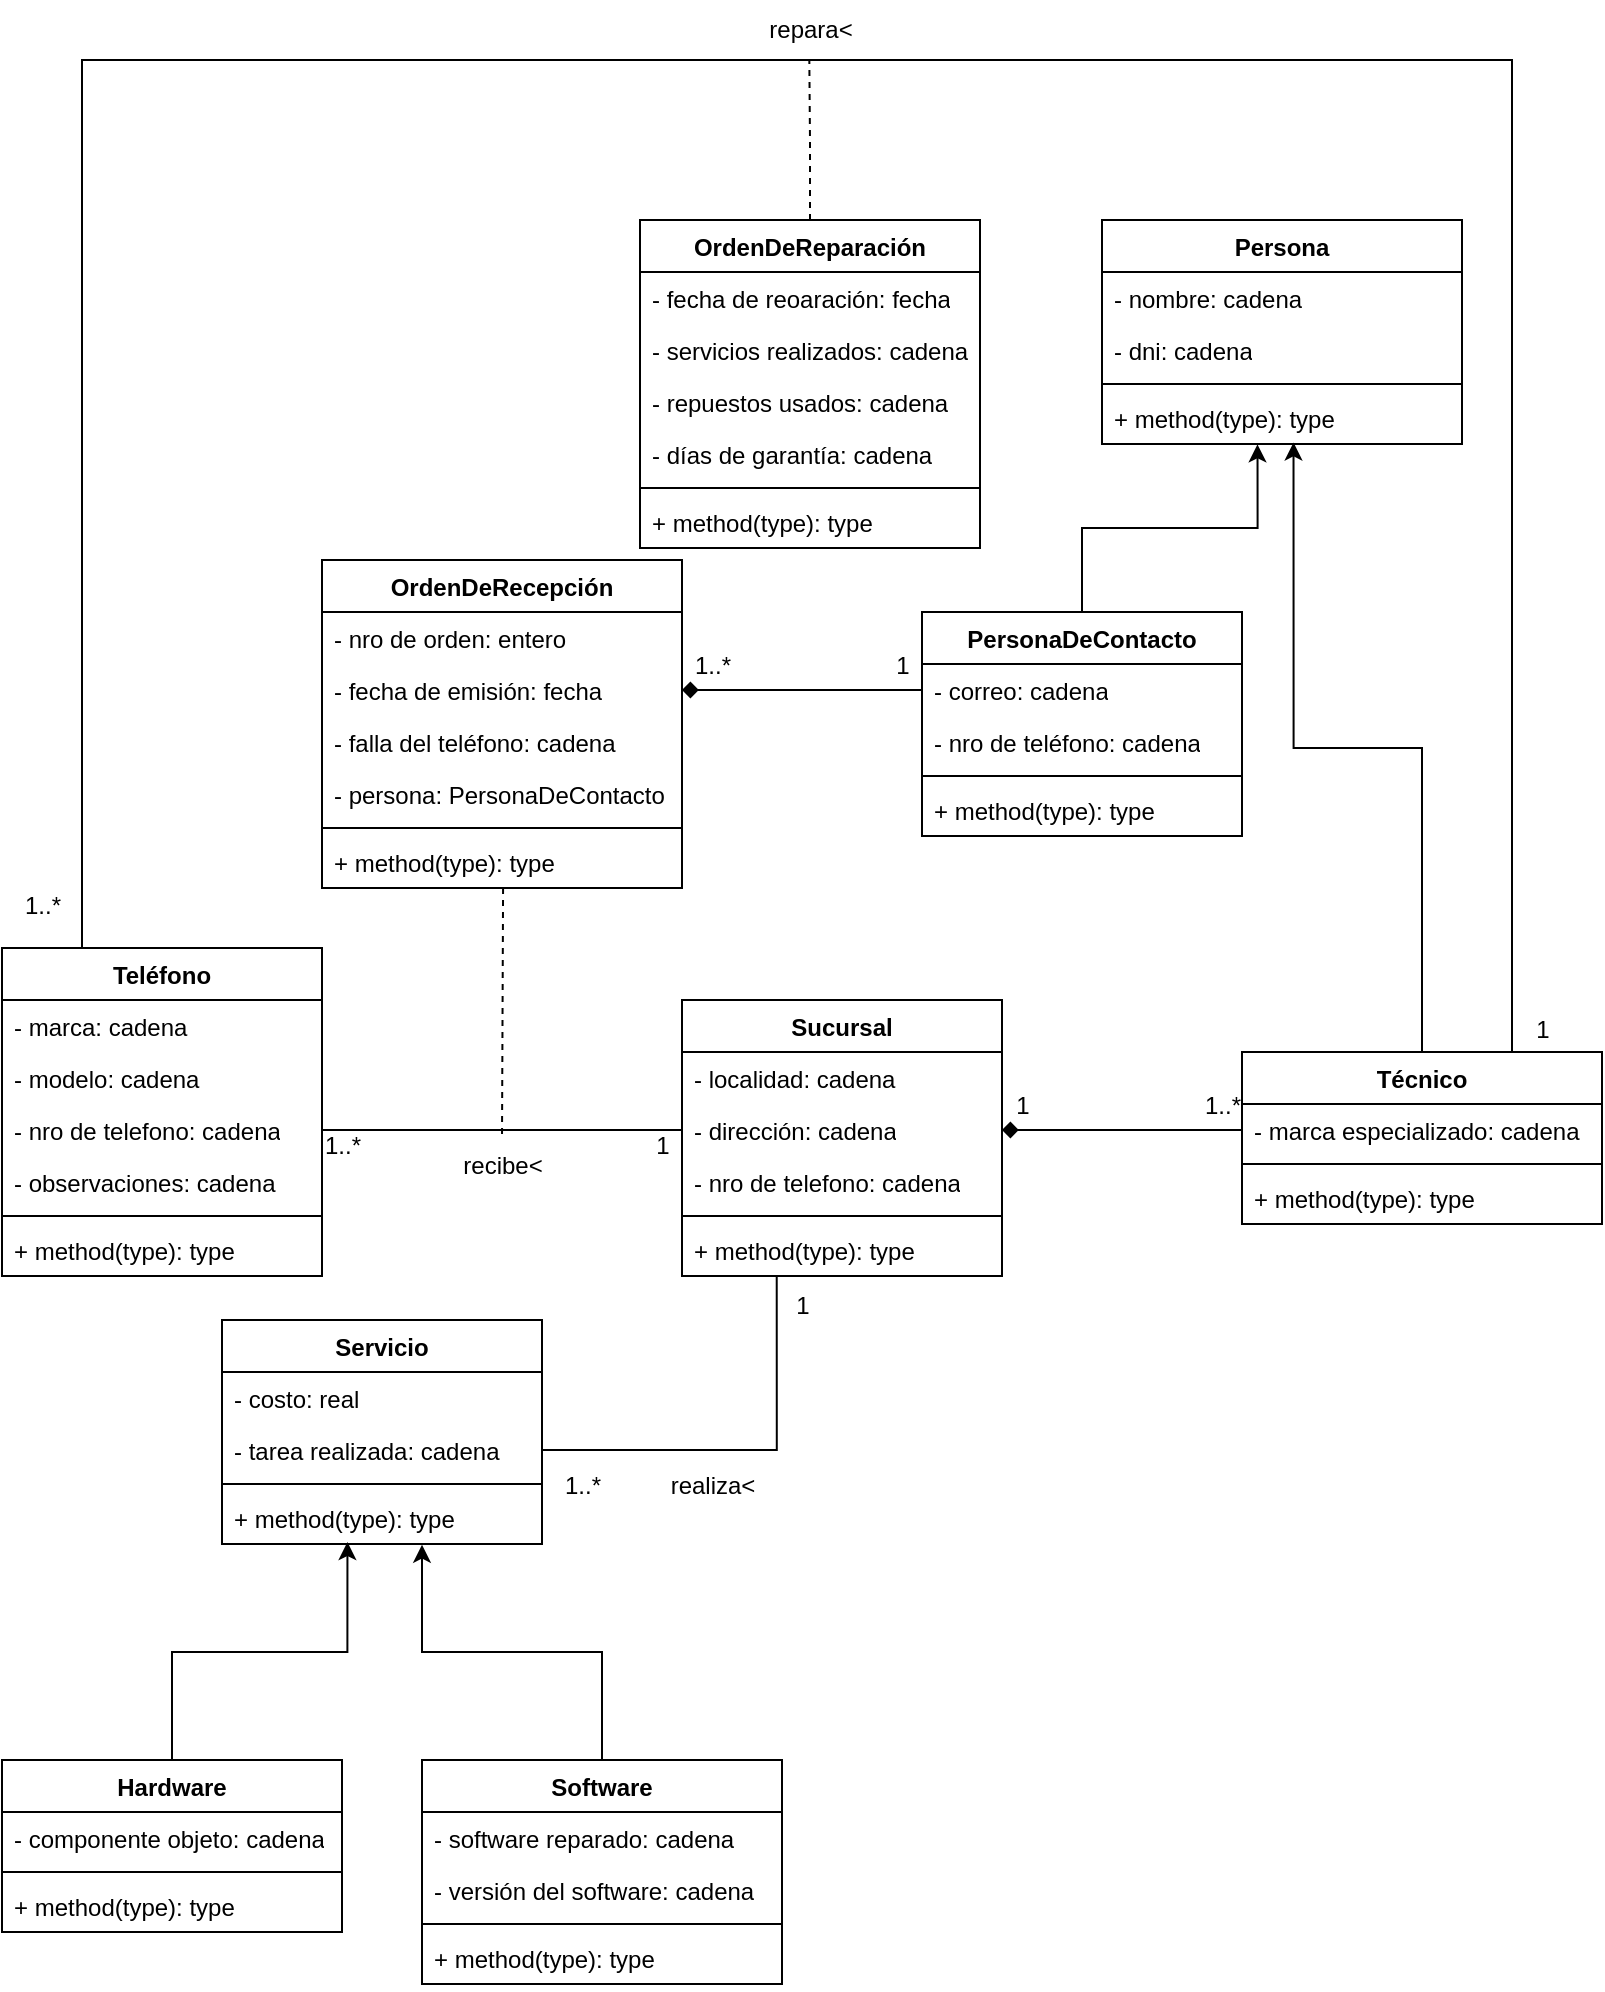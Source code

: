 <mxfile version="24.1.0" type="device">
  <diagram name="Página-1" id="Y5smpSfOdVS8PyNAfbOo">
    <mxGraphModel dx="744" dy="924" grid="1" gridSize="10" guides="1" tooltips="1" connect="1" arrows="1" fold="1" page="1" pageScale="1" pageWidth="827" pageHeight="1169" math="0" shadow="0">
      <root>
        <mxCell id="0" />
        <mxCell id="1" parent="0" />
        <mxCell id="sjEVQJ2WywcI8bAULv4l-1" value="Sucursal" style="swimlane;fontStyle=1;align=center;verticalAlign=top;childLayout=stackLayout;horizontal=1;startSize=26;horizontalStack=0;resizeParent=1;resizeParentMax=0;resizeLast=0;collapsible=1;marginBottom=0;whiteSpace=wrap;html=1;" vertex="1" parent="1">
          <mxGeometry x="350" y="550" width="160" height="138" as="geometry" />
        </mxCell>
        <mxCell id="sjEVQJ2WywcI8bAULv4l-6" value="- localidad: cadena" style="text;strokeColor=none;fillColor=none;align=left;verticalAlign=top;spacingLeft=4;spacingRight=4;overflow=hidden;rotatable=0;points=[[0,0.5],[1,0.5]];portConstraint=eastwest;whiteSpace=wrap;html=1;" vertex="1" parent="sjEVQJ2WywcI8bAULv4l-1">
          <mxGeometry y="26" width="160" height="26" as="geometry" />
        </mxCell>
        <mxCell id="sjEVQJ2WywcI8bAULv4l-5" value="- dirección: cadena" style="text;strokeColor=none;fillColor=none;align=left;verticalAlign=top;spacingLeft=4;spacingRight=4;overflow=hidden;rotatable=0;points=[[0,0.5],[1,0.5]];portConstraint=eastwest;whiteSpace=wrap;html=1;" vertex="1" parent="sjEVQJ2WywcI8bAULv4l-1">
          <mxGeometry y="52" width="160" height="26" as="geometry" />
        </mxCell>
        <mxCell id="sjEVQJ2WywcI8bAULv4l-2" value="- nro de telefono: cadena" style="text;strokeColor=none;fillColor=none;align=left;verticalAlign=top;spacingLeft=4;spacingRight=4;overflow=hidden;rotatable=0;points=[[0,0.5],[1,0.5]];portConstraint=eastwest;whiteSpace=wrap;html=1;" vertex="1" parent="sjEVQJ2WywcI8bAULv4l-1">
          <mxGeometry y="78" width="160" height="26" as="geometry" />
        </mxCell>
        <mxCell id="sjEVQJ2WywcI8bAULv4l-3" value="" style="line;strokeWidth=1;fillColor=none;align=left;verticalAlign=middle;spacingTop=-1;spacingLeft=3;spacingRight=3;rotatable=0;labelPosition=right;points=[];portConstraint=eastwest;strokeColor=inherit;" vertex="1" parent="sjEVQJ2WywcI8bAULv4l-1">
          <mxGeometry y="104" width="160" height="8" as="geometry" />
        </mxCell>
        <mxCell id="sjEVQJ2WywcI8bAULv4l-4" value="+ method(type): type" style="text;strokeColor=none;fillColor=none;align=left;verticalAlign=top;spacingLeft=4;spacingRight=4;overflow=hidden;rotatable=0;points=[[0,0.5],[1,0.5]];portConstraint=eastwest;whiteSpace=wrap;html=1;" vertex="1" parent="sjEVQJ2WywcI8bAULv4l-1">
          <mxGeometry y="112" width="160" height="26" as="geometry" />
        </mxCell>
        <mxCell id="sjEVQJ2WywcI8bAULv4l-7" value="Teléfono" style="swimlane;fontStyle=1;align=center;verticalAlign=top;childLayout=stackLayout;horizontal=1;startSize=26;horizontalStack=0;resizeParent=1;resizeParentMax=0;resizeLast=0;collapsible=1;marginBottom=0;whiteSpace=wrap;html=1;" vertex="1" parent="1">
          <mxGeometry x="10" y="524" width="160" height="164" as="geometry" />
        </mxCell>
        <mxCell id="sjEVQJ2WywcI8bAULv4l-8" value="- marca: cadena" style="text;strokeColor=none;fillColor=none;align=left;verticalAlign=top;spacingLeft=4;spacingRight=4;overflow=hidden;rotatable=0;points=[[0,0.5],[1,0.5]];portConstraint=eastwest;whiteSpace=wrap;html=1;" vertex="1" parent="sjEVQJ2WywcI8bAULv4l-7">
          <mxGeometry y="26" width="160" height="26" as="geometry" />
        </mxCell>
        <mxCell id="sjEVQJ2WywcI8bAULv4l-9" value="- modelo: cadena" style="text;strokeColor=none;fillColor=none;align=left;verticalAlign=top;spacingLeft=4;spacingRight=4;overflow=hidden;rotatable=0;points=[[0,0.5],[1,0.5]];portConstraint=eastwest;whiteSpace=wrap;html=1;" vertex="1" parent="sjEVQJ2WywcI8bAULv4l-7">
          <mxGeometry y="52" width="160" height="26" as="geometry" />
        </mxCell>
        <mxCell id="sjEVQJ2WywcI8bAULv4l-10" value="- nro de telefono: cadena" style="text;strokeColor=none;fillColor=none;align=left;verticalAlign=top;spacingLeft=4;spacingRight=4;overflow=hidden;rotatable=0;points=[[0,0.5],[1,0.5]];portConstraint=eastwest;whiteSpace=wrap;html=1;" vertex="1" parent="sjEVQJ2WywcI8bAULv4l-7">
          <mxGeometry y="78" width="160" height="26" as="geometry" />
        </mxCell>
        <mxCell id="sjEVQJ2WywcI8bAULv4l-13" value="- observaciones: cadena" style="text;strokeColor=none;fillColor=none;align=left;verticalAlign=top;spacingLeft=4;spacingRight=4;overflow=hidden;rotatable=0;points=[[0,0.5],[1,0.5]];portConstraint=eastwest;whiteSpace=wrap;html=1;" vertex="1" parent="sjEVQJ2WywcI8bAULv4l-7">
          <mxGeometry y="104" width="160" height="26" as="geometry" />
        </mxCell>
        <mxCell id="sjEVQJ2WywcI8bAULv4l-11" value="" style="line;strokeWidth=1;fillColor=none;align=left;verticalAlign=middle;spacingTop=-1;spacingLeft=3;spacingRight=3;rotatable=0;labelPosition=right;points=[];portConstraint=eastwest;strokeColor=inherit;" vertex="1" parent="sjEVQJ2WywcI8bAULv4l-7">
          <mxGeometry y="130" width="160" height="8" as="geometry" />
        </mxCell>
        <mxCell id="sjEVQJ2WywcI8bAULv4l-12" value="+ method(type): type" style="text;strokeColor=none;fillColor=none;align=left;verticalAlign=top;spacingLeft=4;spacingRight=4;overflow=hidden;rotatable=0;points=[[0,0.5],[1,0.5]];portConstraint=eastwest;whiteSpace=wrap;html=1;" vertex="1" parent="sjEVQJ2WywcI8bAULv4l-7">
          <mxGeometry y="138" width="160" height="26" as="geometry" />
        </mxCell>
        <mxCell id="sjEVQJ2WywcI8bAULv4l-14" value="OrdenDeRecepción" style="swimlane;fontStyle=1;align=center;verticalAlign=top;childLayout=stackLayout;horizontal=1;startSize=26;horizontalStack=0;resizeParent=1;resizeParentMax=0;resizeLast=0;collapsible=1;marginBottom=0;whiteSpace=wrap;html=1;" vertex="1" parent="1">
          <mxGeometry x="170" y="330" width="180" height="164" as="geometry" />
        </mxCell>
        <mxCell id="sjEVQJ2WywcI8bAULv4l-15" value="- nro de orden: entero" style="text;strokeColor=none;fillColor=none;align=left;verticalAlign=top;spacingLeft=4;spacingRight=4;overflow=hidden;rotatable=0;points=[[0,0.5],[1,0.5]];portConstraint=eastwest;whiteSpace=wrap;html=1;" vertex="1" parent="sjEVQJ2WywcI8bAULv4l-14">
          <mxGeometry y="26" width="180" height="26" as="geometry" />
        </mxCell>
        <mxCell id="sjEVQJ2WywcI8bAULv4l-16" value="- fecha de emisión: fecha" style="text;strokeColor=none;fillColor=none;align=left;verticalAlign=top;spacingLeft=4;spacingRight=4;overflow=hidden;rotatable=0;points=[[0,0.5],[1,0.5]];portConstraint=eastwest;whiteSpace=wrap;html=1;" vertex="1" parent="sjEVQJ2WywcI8bAULv4l-14">
          <mxGeometry y="52" width="180" height="26" as="geometry" />
        </mxCell>
        <mxCell id="sjEVQJ2WywcI8bAULv4l-17" value="- falla del teléfono: cadena" style="text;strokeColor=none;fillColor=none;align=left;verticalAlign=top;spacingLeft=4;spacingRight=4;overflow=hidden;rotatable=0;points=[[0,0.5],[1,0.5]];portConstraint=eastwest;whiteSpace=wrap;html=1;" vertex="1" parent="sjEVQJ2WywcI8bAULv4l-14">
          <mxGeometry y="78" width="180" height="26" as="geometry" />
        </mxCell>
        <mxCell id="sjEVQJ2WywcI8bAULv4l-18" value="- persona: PersonaDeContacto" style="text;strokeColor=none;fillColor=none;align=left;verticalAlign=top;spacingLeft=4;spacingRight=4;overflow=hidden;rotatable=0;points=[[0,0.5],[1,0.5]];portConstraint=eastwest;whiteSpace=wrap;html=1;" vertex="1" parent="sjEVQJ2WywcI8bAULv4l-14">
          <mxGeometry y="104" width="180" height="26" as="geometry" />
        </mxCell>
        <mxCell id="sjEVQJ2WywcI8bAULv4l-19" value="" style="line;strokeWidth=1;fillColor=none;align=left;verticalAlign=middle;spacingTop=-1;spacingLeft=3;spacingRight=3;rotatable=0;labelPosition=right;points=[];portConstraint=eastwest;strokeColor=inherit;" vertex="1" parent="sjEVQJ2WywcI8bAULv4l-14">
          <mxGeometry y="130" width="180" height="8" as="geometry" />
        </mxCell>
        <mxCell id="sjEVQJ2WywcI8bAULv4l-83" style="edgeStyle=orthogonalEdgeStyle;rounded=0;orthogonalLoop=1;jettySize=auto;html=1;exitX=0.503;exitY=1;exitDx=0;exitDy=0;exitPerimeter=0;endArrow=none;endFill=0;dashed=1;" edge="1" parent="sjEVQJ2WywcI8bAULv4l-14" source="sjEVQJ2WywcI8bAULv4l-20">
          <mxGeometry relative="1" as="geometry">
            <mxPoint x="90" y="290" as="targetPoint" />
          </mxGeometry>
        </mxCell>
        <mxCell id="sjEVQJ2WywcI8bAULv4l-20" value="+ method(type): type" style="text;strokeColor=none;fillColor=none;align=left;verticalAlign=top;spacingLeft=4;spacingRight=4;overflow=hidden;rotatable=0;points=[[0,0.5],[1,0.5]];portConstraint=eastwest;whiteSpace=wrap;html=1;" vertex="1" parent="sjEVQJ2WywcI8bAULv4l-14">
          <mxGeometry y="138" width="180" height="26" as="geometry" />
        </mxCell>
        <mxCell id="sjEVQJ2WywcI8bAULv4l-21" value="PersonaDeContacto" style="swimlane;fontStyle=1;align=center;verticalAlign=top;childLayout=stackLayout;horizontal=1;startSize=26;horizontalStack=0;resizeParent=1;resizeParentMax=0;resizeLast=0;collapsible=1;marginBottom=0;whiteSpace=wrap;html=1;" vertex="1" parent="1">
          <mxGeometry x="470" y="356" width="160" height="112" as="geometry" />
        </mxCell>
        <mxCell id="sjEVQJ2WywcI8bAULv4l-24" value="- correo: cadena" style="text;strokeColor=none;fillColor=none;align=left;verticalAlign=top;spacingLeft=4;spacingRight=4;overflow=hidden;rotatable=0;points=[[0,0.5],[1,0.5]];portConstraint=eastwest;whiteSpace=wrap;html=1;" vertex="1" parent="sjEVQJ2WywcI8bAULv4l-21">
          <mxGeometry y="26" width="160" height="26" as="geometry" />
        </mxCell>
        <mxCell id="sjEVQJ2WywcI8bAULv4l-25" value="- nro de teléfono: cadena" style="text;strokeColor=none;fillColor=none;align=left;verticalAlign=top;spacingLeft=4;spacingRight=4;overflow=hidden;rotatable=0;points=[[0,0.5],[1,0.5]];portConstraint=eastwest;whiteSpace=wrap;html=1;" vertex="1" parent="sjEVQJ2WywcI8bAULv4l-21">
          <mxGeometry y="52" width="160" height="26" as="geometry" />
        </mxCell>
        <mxCell id="sjEVQJ2WywcI8bAULv4l-26" value="" style="line;strokeWidth=1;fillColor=none;align=left;verticalAlign=middle;spacingTop=-1;spacingLeft=3;spacingRight=3;rotatable=0;labelPosition=right;points=[];portConstraint=eastwest;strokeColor=inherit;" vertex="1" parent="sjEVQJ2WywcI8bAULv4l-21">
          <mxGeometry y="78" width="160" height="8" as="geometry" />
        </mxCell>
        <mxCell id="sjEVQJ2WywcI8bAULv4l-27" value="+ method(type): type" style="text;strokeColor=none;fillColor=none;align=left;verticalAlign=top;spacingLeft=4;spacingRight=4;overflow=hidden;rotatable=0;points=[[0,0.5],[1,0.5]];portConstraint=eastwest;whiteSpace=wrap;html=1;" vertex="1" parent="sjEVQJ2WywcI8bAULv4l-21">
          <mxGeometry y="86" width="160" height="26" as="geometry" />
        </mxCell>
        <mxCell id="sjEVQJ2WywcI8bAULv4l-28" value="Servicio" style="swimlane;fontStyle=1;align=center;verticalAlign=top;childLayout=stackLayout;horizontal=1;startSize=26;horizontalStack=0;resizeParent=1;resizeParentMax=0;resizeLast=0;collapsible=1;marginBottom=0;whiteSpace=wrap;html=1;" vertex="1" parent="1">
          <mxGeometry x="120" y="710" width="160" height="112" as="geometry" />
        </mxCell>
        <mxCell id="sjEVQJ2WywcI8bAULv4l-29" value="- costo: real" style="text;strokeColor=none;fillColor=none;align=left;verticalAlign=top;spacingLeft=4;spacingRight=4;overflow=hidden;rotatable=0;points=[[0,0.5],[1,0.5]];portConstraint=eastwest;whiteSpace=wrap;html=1;" vertex="1" parent="sjEVQJ2WywcI8bAULv4l-28">
          <mxGeometry y="26" width="160" height="26" as="geometry" />
        </mxCell>
        <mxCell id="sjEVQJ2WywcI8bAULv4l-30" value="- tarea realizada: cadena" style="text;strokeColor=none;fillColor=none;align=left;verticalAlign=top;spacingLeft=4;spacingRight=4;overflow=hidden;rotatable=0;points=[[0,0.5],[1,0.5]];portConstraint=eastwest;whiteSpace=wrap;html=1;" vertex="1" parent="sjEVQJ2WywcI8bAULv4l-28">
          <mxGeometry y="52" width="160" height="26" as="geometry" />
        </mxCell>
        <mxCell id="sjEVQJ2WywcI8bAULv4l-33" value="" style="line;strokeWidth=1;fillColor=none;align=left;verticalAlign=middle;spacingTop=-1;spacingLeft=3;spacingRight=3;rotatable=0;labelPosition=right;points=[];portConstraint=eastwest;strokeColor=inherit;" vertex="1" parent="sjEVQJ2WywcI8bAULv4l-28">
          <mxGeometry y="78" width="160" height="8" as="geometry" />
        </mxCell>
        <mxCell id="sjEVQJ2WywcI8bAULv4l-34" value="+ method(type): type" style="text;strokeColor=none;fillColor=none;align=left;verticalAlign=top;spacingLeft=4;spacingRight=4;overflow=hidden;rotatable=0;points=[[0,0.5],[1,0.5]];portConstraint=eastwest;whiteSpace=wrap;html=1;" vertex="1" parent="sjEVQJ2WywcI8bAULv4l-28">
          <mxGeometry y="86" width="160" height="26" as="geometry" />
        </mxCell>
        <mxCell id="sjEVQJ2WywcI8bAULv4l-36" value="Hardware" style="swimlane;fontStyle=1;align=center;verticalAlign=top;childLayout=stackLayout;horizontal=1;startSize=26;horizontalStack=0;resizeParent=1;resizeParentMax=0;resizeLast=0;collapsible=1;marginBottom=0;whiteSpace=wrap;html=1;" vertex="1" parent="1">
          <mxGeometry x="10" y="930" width="170" height="86" as="geometry" />
        </mxCell>
        <mxCell id="sjEVQJ2WywcI8bAULv4l-35" value="- componente objeto: cadena" style="text;strokeColor=none;fillColor=none;align=left;verticalAlign=top;spacingLeft=4;spacingRight=4;overflow=hidden;rotatable=0;points=[[0,0.5],[1,0.5]];portConstraint=eastwest;whiteSpace=wrap;html=1;" vertex="1" parent="sjEVQJ2WywcI8bAULv4l-36">
          <mxGeometry y="26" width="170" height="26" as="geometry" />
        </mxCell>
        <mxCell id="sjEVQJ2WywcI8bAULv4l-39" value="" style="line;strokeWidth=1;fillColor=none;align=left;verticalAlign=middle;spacingTop=-1;spacingLeft=3;spacingRight=3;rotatable=0;labelPosition=right;points=[];portConstraint=eastwest;strokeColor=inherit;" vertex="1" parent="sjEVQJ2WywcI8bAULv4l-36">
          <mxGeometry y="52" width="170" height="8" as="geometry" />
        </mxCell>
        <mxCell id="sjEVQJ2WywcI8bAULv4l-40" value="+ method(type): type" style="text;strokeColor=none;fillColor=none;align=left;verticalAlign=top;spacingLeft=4;spacingRight=4;overflow=hidden;rotatable=0;points=[[0,0.5],[1,0.5]];portConstraint=eastwest;whiteSpace=wrap;html=1;" vertex="1" parent="sjEVQJ2WywcI8bAULv4l-36">
          <mxGeometry y="60" width="170" height="26" as="geometry" />
        </mxCell>
        <mxCell id="sjEVQJ2WywcI8bAULv4l-41" value="Software" style="swimlane;fontStyle=1;align=center;verticalAlign=top;childLayout=stackLayout;horizontal=1;startSize=26;horizontalStack=0;resizeParent=1;resizeParentMax=0;resizeLast=0;collapsible=1;marginBottom=0;whiteSpace=wrap;html=1;" vertex="1" parent="1">
          <mxGeometry x="220" y="930" width="180" height="112" as="geometry" />
        </mxCell>
        <mxCell id="sjEVQJ2WywcI8bAULv4l-42" value="- software reparado: cadena" style="text;strokeColor=none;fillColor=none;align=left;verticalAlign=top;spacingLeft=4;spacingRight=4;overflow=hidden;rotatable=0;points=[[0,0.5],[1,0.5]];portConstraint=eastwest;whiteSpace=wrap;html=1;" vertex="1" parent="sjEVQJ2WywcI8bAULv4l-41">
          <mxGeometry y="26" width="180" height="26" as="geometry" />
        </mxCell>
        <mxCell id="sjEVQJ2WywcI8bAULv4l-45" value="- versión del software: cadena" style="text;strokeColor=none;fillColor=none;align=left;verticalAlign=top;spacingLeft=4;spacingRight=4;overflow=hidden;rotatable=0;points=[[0,0.5],[1,0.5]];portConstraint=eastwest;whiteSpace=wrap;html=1;" vertex="1" parent="sjEVQJ2WywcI8bAULv4l-41">
          <mxGeometry y="52" width="180" height="26" as="geometry" />
        </mxCell>
        <mxCell id="sjEVQJ2WywcI8bAULv4l-43" value="" style="line;strokeWidth=1;fillColor=none;align=left;verticalAlign=middle;spacingTop=-1;spacingLeft=3;spacingRight=3;rotatable=0;labelPosition=right;points=[];portConstraint=eastwest;strokeColor=inherit;" vertex="1" parent="sjEVQJ2WywcI8bAULv4l-41">
          <mxGeometry y="78" width="180" height="8" as="geometry" />
        </mxCell>
        <mxCell id="sjEVQJ2WywcI8bAULv4l-44" value="+ method(type): type" style="text;strokeColor=none;fillColor=none;align=left;verticalAlign=top;spacingLeft=4;spacingRight=4;overflow=hidden;rotatable=0;points=[[0,0.5],[1,0.5]];portConstraint=eastwest;whiteSpace=wrap;html=1;" vertex="1" parent="sjEVQJ2WywcI8bAULv4l-41">
          <mxGeometry y="86" width="180" height="26" as="geometry" />
        </mxCell>
        <mxCell id="sjEVQJ2WywcI8bAULv4l-46" value="Técnico" style="swimlane;fontStyle=1;align=center;verticalAlign=top;childLayout=stackLayout;horizontal=1;startSize=26;horizontalStack=0;resizeParent=1;resizeParentMax=0;resizeLast=0;collapsible=1;marginBottom=0;whiteSpace=wrap;html=1;" vertex="1" parent="1">
          <mxGeometry x="630" y="576" width="180" height="86" as="geometry" />
        </mxCell>
        <mxCell id="sjEVQJ2WywcI8bAULv4l-49" value="- marca especializado: cadena" style="text;strokeColor=none;fillColor=none;align=left;verticalAlign=top;spacingLeft=4;spacingRight=4;overflow=hidden;rotatable=0;points=[[0,0.5],[1,0.5]];portConstraint=eastwest;whiteSpace=wrap;html=1;" vertex="1" parent="sjEVQJ2WywcI8bAULv4l-46">
          <mxGeometry y="26" width="180" height="26" as="geometry" />
        </mxCell>
        <mxCell id="sjEVQJ2WywcI8bAULv4l-51" value="" style="line;strokeWidth=1;fillColor=none;align=left;verticalAlign=middle;spacingTop=-1;spacingLeft=3;spacingRight=3;rotatable=0;labelPosition=right;points=[];portConstraint=eastwest;strokeColor=inherit;" vertex="1" parent="sjEVQJ2WywcI8bAULv4l-46">
          <mxGeometry y="52" width="180" height="8" as="geometry" />
        </mxCell>
        <mxCell id="sjEVQJ2WywcI8bAULv4l-52" value="+ method(type): type" style="text;strokeColor=none;fillColor=none;align=left;verticalAlign=top;spacingLeft=4;spacingRight=4;overflow=hidden;rotatable=0;points=[[0,0.5],[1,0.5]];portConstraint=eastwest;whiteSpace=wrap;html=1;" vertex="1" parent="sjEVQJ2WywcI8bAULv4l-46">
          <mxGeometry y="60" width="180" height="26" as="geometry" />
        </mxCell>
        <mxCell id="sjEVQJ2WywcI8bAULv4l-53" value="Persona" style="swimlane;fontStyle=1;align=center;verticalAlign=top;childLayout=stackLayout;horizontal=1;startSize=26;horizontalStack=0;resizeParent=1;resizeParentMax=0;resizeLast=0;collapsible=1;marginBottom=0;whiteSpace=wrap;html=1;" vertex="1" parent="1">
          <mxGeometry x="560" y="160" width="180" height="112" as="geometry" />
        </mxCell>
        <mxCell id="sjEVQJ2WywcI8bAULv4l-54" value="- nombre: cadena" style="text;strokeColor=none;fillColor=none;align=left;verticalAlign=top;spacingLeft=4;spacingRight=4;overflow=hidden;rotatable=0;points=[[0,0.5],[1,0.5]];portConstraint=eastwest;whiteSpace=wrap;html=1;" vertex="1" parent="sjEVQJ2WywcI8bAULv4l-53">
          <mxGeometry y="26" width="180" height="26" as="geometry" />
        </mxCell>
        <mxCell id="sjEVQJ2WywcI8bAULv4l-55" value="- dni: cadena" style="text;strokeColor=none;fillColor=none;align=left;verticalAlign=top;spacingLeft=4;spacingRight=4;overflow=hidden;rotatable=0;points=[[0,0.5],[1,0.5]];portConstraint=eastwest;whiteSpace=wrap;html=1;" vertex="1" parent="sjEVQJ2WywcI8bAULv4l-53">
          <mxGeometry y="52" width="180" height="26" as="geometry" />
        </mxCell>
        <mxCell id="sjEVQJ2WywcI8bAULv4l-57" value="" style="line;strokeWidth=1;fillColor=none;align=left;verticalAlign=middle;spacingTop=-1;spacingLeft=3;spacingRight=3;rotatable=0;labelPosition=right;points=[];portConstraint=eastwest;strokeColor=inherit;" vertex="1" parent="sjEVQJ2WywcI8bAULv4l-53">
          <mxGeometry y="78" width="180" height="8" as="geometry" />
        </mxCell>
        <mxCell id="sjEVQJ2WywcI8bAULv4l-58" value="+ method(type): type" style="text;strokeColor=none;fillColor=none;align=left;verticalAlign=top;spacingLeft=4;spacingRight=4;overflow=hidden;rotatable=0;points=[[0,0.5],[1,0.5]];portConstraint=eastwest;whiteSpace=wrap;html=1;" vertex="1" parent="sjEVQJ2WywcI8bAULv4l-53">
          <mxGeometry y="86" width="180" height="26" as="geometry" />
        </mxCell>
        <mxCell id="sjEVQJ2WywcI8bAULv4l-59" value="OrdenDeReparación" style="swimlane;fontStyle=1;align=center;verticalAlign=top;childLayout=stackLayout;horizontal=1;startSize=26;horizontalStack=0;resizeParent=1;resizeParentMax=0;resizeLast=0;collapsible=1;marginBottom=0;whiteSpace=wrap;html=1;" vertex="1" parent="1">
          <mxGeometry x="329" y="160" width="170" height="164" as="geometry" />
        </mxCell>
        <mxCell id="sjEVQJ2WywcI8bAULv4l-60" value="- fecha de reoaración: fecha" style="text;strokeColor=none;fillColor=none;align=left;verticalAlign=top;spacingLeft=4;spacingRight=4;overflow=hidden;rotatable=0;points=[[0,0.5],[1,0.5]];portConstraint=eastwest;whiteSpace=wrap;html=1;" vertex="1" parent="sjEVQJ2WywcI8bAULv4l-59">
          <mxGeometry y="26" width="170" height="26" as="geometry" />
        </mxCell>
        <mxCell id="sjEVQJ2WywcI8bAULv4l-61" value="- servicios realizados: cadena" style="text;strokeColor=none;fillColor=none;align=left;verticalAlign=top;spacingLeft=4;spacingRight=4;overflow=hidden;rotatable=0;points=[[0,0.5],[1,0.5]];portConstraint=eastwest;whiteSpace=wrap;html=1;" vertex="1" parent="sjEVQJ2WywcI8bAULv4l-59">
          <mxGeometry y="52" width="170" height="26" as="geometry" />
        </mxCell>
        <mxCell id="sjEVQJ2WywcI8bAULv4l-65" value="- repuestos usados: cadena" style="text;strokeColor=none;fillColor=none;align=left;verticalAlign=top;spacingLeft=4;spacingRight=4;overflow=hidden;rotatable=0;points=[[0,0.5],[1,0.5]];portConstraint=eastwest;whiteSpace=wrap;html=1;" vertex="1" parent="sjEVQJ2WywcI8bAULv4l-59">
          <mxGeometry y="78" width="170" height="26" as="geometry" />
        </mxCell>
        <mxCell id="sjEVQJ2WywcI8bAULv4l-62" value="- días de garantía: cadena" style="text;strokeColor=none;fillColor=none;align=left;verticalAlign=top;spacingLeft=4;spacingRight=4;overflow=hidden;rotatable=0;points=[[0,0.5],[1,0.5]];portConstraint=eastwest;whiteSpace=wrap;html=1;" vertex="1" parent="sjEVQJ2WywcI8bAULv4l-59">
          <mxGeometry y="104" width="170" height="26" as="geometry" />
        </mxCell>
        <mxCell id="sjEVQJ2WywcI8bAULv4l-63" value="" style="line;strokeWidth=1;fillColor=none;align=left;verticalAlign=middle;spacingTop=-1;spacingLeft=3;spacingRight=3;rotatable=0;labelPosition=right;points=[];portConstraint=eastwest;strokeColor=inherit;" vertex="1" parent="sjEVQJ2WywcI8bAULv4l-59">
          <mxGeometry y="130" width="170" height="8" as="geometry" />
        </mxCell>
        <mxCell id="sjEVQJ2WywcI8bAULv4l-64" value="+ method(type): type" style="text;strokeColor=none;fillColor=none;align=left;verticalAlign=top;spacingLeft=4;spacingRight=4;overflow=hidden;rotatable=0;points=[[0,0.5],[1,0.5]];portConstraint=eastwest;whiteSpace=wrap;html=1;" vertex="1" parent="sjEVQJ2WywcI8bAULv4l-59">
          <mxGeometry y="138" width="170" height="26" as="geometry" />
        </mxCell>
        <mxCell id="sjEVQJ2WywcI8bAULv4l-68" style="edgeStyle=orthogonalEdgeStyle;rounded=0;orthogonalLoop=1;jettySize=auto;html=1;exitX=0;exitY=0.5;exitDx=0;exitDy=0;entryX=1;entryY=0.5;entryDx=0;entryDy=0;endArrow=diamond;endFill=1;" edge="1" parent="1" source="sjEVQJ2WywcI8bAULv4l-24" target="sjEVQJ2WywcI8bAULv4l-16">
          <mxGeometry relative="1" as="geometry" />
        </mxCell>
        <mxCell id="sjEVQJ2WywcI8bAULv4l-69" style="edgeStyle=orthogonalEdgeStyle;rounded=0;orthogonalLoop=1;jettySize=auto;html=1;exitX=0.5;exitY=0;exitDx=0;exitDy=0;entryX=0.432;entryY=1.007;entryDx=0;entryDy=0;entryPerimeter=0;" edge="1" parent="1" source="sjEVQJ2WywcI8bAULv4l-21" target="sjEVQJ2WywcI8bAULv4l-58">
          <mxGeometry relative="1" as="geometry" />
        </mxCell>
        <mxCell id="sjEVQJ2WywcI8bAULv4l-70" style="edgeStyle=orthogonalEdgeStyle;rounded=0;orthogonalLoop=1;jettySize=auto;html=1;exitX=0.5;exitY=0;exitDx=0;exitDy=0;entryX=0.532;entryY=0.971;entryDx=0;entryDy=0;entryPerimeter=0;" edge="1" parent="1" source="sjEVQJ2WywcI8bAULv4l-46" target="sjEVQJ2WywcI8bAULv4l-58">
          <mxGeometry relative="1" as="geometry" />
        </mxCell>
        <mxCell id="sjEVQJ2WywcI8bAULv4l-74" style="edgeStyle=orthogonalEdgeStyle;rounded=0;orthogonalLoop=1;jettySize=auto;html=1;exitX=0.5;exitY=0;exitDx=0;exitDy=0;entryX=0.625;entryY=1.013;entryDx=0;entryDy=0;entryPerimeter=0;" edge="1" parent="1" source="sjEVQJ2WywcI8bAULv4l-41" target="sjEVQJ2WywcI8bAULv4l-34">
          <mxGeometry relative="1" as="geometry" />
        </mxCell>
        <mxCell id="sjEVQJ2WywcI8bAULv4l-75" style="edgeStyle=orthogonalEdgeStyle;rounded=0;orthogonalLoop=1;jettySize=auto;html=1;exitX=0.5;exitY=0;exitDx=0;exitDy=0;entryX=0.392;entryY=0.962;entryDx=0;entryDy=0;entryPerimeter=0;" edge="1" parent="1" source="sjEVQJ2WywcI8bAULv4l-36" target="sjEVQJ2WywcI8bAULv4l-34">
          <mxGeometry relative="1" as="geometry" />
        </mxCell>
        <mxCell id="sjEVQJ2WywcI8bAULv4l-76" style="edgeStyle=orthogonalEdgeStyle;rounded=0;orthogonalLoop=1;jettySize=auto;html=1;exitX=1;exitY=0.5;exitDx=0;exitDy=0;entryX=0.296;entryY=0.981;entryDx=0;entryDy=0;endArrow=none;endFill=0;entryPerimeter=0;" edge="1" parent="1" source="sjEVQJ2WywcI8bAULv4l-30" target="sjEVQJ2WywcI8bAULv4l-4">
          <mxGeometry relative="1" as="geometry" />
        </mxCell>
        <mxCell id="sjEVQJ2WywcI8bAULv4l-77" style="edgeStyle=orthogonalEdgeStyle;rounded=0;orthogonalLoop=1;jettySize=auto;html=1;exitX=0;exitY=0.5;exitDx=0;exitDy=0;entryX=1;entryY=0.5;entryDx=0;entryDy=0;endArrow=diamond;endFill=1;" edge="1" parent="1" source="sjEVQJ2WywcI8bAULv4l-49" target="sjEVQJ2WywcI8bAULv4l-5">
          <mxGeometry relative="1" as="geometry" />
        </mxCell>
        <mxCell id="sjEVQJ2WywcI8bAULv4l-81" value="" style="group" vertex="1" connectable="0" parent="1">
          <mxGeometry x="50" y="80" width="715" as="geometry" />
        </mxCell>
        <mxCell id="sjEVQJ2WywcI8bAULv4l-79" style="edgeStyle=orthogonalEdgeStyle;rounded=0;orthogonalLoop=1;jettySize=auto;html=1;exitX=0.75;exitY=0;exitDx=0;exitDy=0;entryX=0.25;entryY=0;entryDx=0;entryDy=0;endArrow=none;endFill=0;" edge="1" parent="sjEVQJ2WywcI8bAULv4l-81" source="sjEVQJ2WywcI8bAULv4l-46" target="sjEVQJ2WywcI8bAULv4l-7">
          <mxGeometry relative="1" as="geometry">
            <Array as="points">
              <mxPoint x="715" />
              <mxPoint />
            </Array>
          </mxGeometry>
        </mxCell>
        <mxCell id="sjEVQJ2WywcI8bAULv4l-80" style="edgeStyle=orthogonalEdgeStyle;rounded=0;orthogonalLoop=1;jettySize=auto;html=1;exitX=0.5;exitY=0;exitDx=0;exitDy=0;endArrow=none;endFill=0;dashed=1;" edge="1" parent="sjEVQJ2WywcI8bAULv4l-81" source="sjEVQJ2WywcI8bAULv4l-59">
          <mxGeometry relative="1" as="geometry">
            <mxPoint x="363.667" as="targetPoint" />
          </mxGeometry>
        </mxCell>
        <mxCell id="sjEVQJ2WywcI8bAULv4l-82" style="edgeStyle=orthogonalEdgeStyle;rounded=0;orthogonalLoop=1;jettySize=auto;html=1;exitX=1;exitY=0.5;exitDx=0;exitDy=0;entryX=0;entryY=0.5;entryDx=0;entryDy=0;endArrow=none;endFill=0;" edge="1" parent="1" source="sjEVQJ2WywcI8bAULv4l-10" target="sjEVQJ2WywcI8bAULv4l-5">
          <mxGeometry relative="1" as="geometry" />
        </mxCell>
        <mxCell id="sjEVQJ2WywcI8bAULv4l-84" value="1" style="text;html=1;align=center;verticalAlign=middle;resizable=0;points=[];autosize=1;strokeColor=none;fillColor=none;" vertex="1" parent="1">
          <mxGeometry x="505" y="588" width="30" height="30" as="geometry" />
        </mxCell>
        <mxCell id="sjEVQJ2WywcI8bAULv4l-85" value="1..*" style="text;html=1;align=center;verticalAlign=middle;resizable=0;points=[];autosize=1;strokeColor=none;fillColor=none;" vertex="1" parent="1">
          <mxGeometry x="600" y="588" width="40" height="30" as="geometry" />
        </mxCell>
        <mxCell id="sjEVQJ2WywcI8bAULv4l-86" value="recibe&amp;lt;" style="text;html=1;align=center;verticalAlign=middle;resizable=0;points=[];autosize=1;strokeColor=none;fillColor=none;" vertex="1" parent="1">
          <mxGeometry x="230" y="618" width="60" height="30" as="geometry" />
        </mxCell>
        <mxCell id="sjEVQJ2WywcI8bAULv4l-87" value="1..*" style="text;html=1;align=center;verticalAlign=middle;resizable=0;points=[];autosize=1;strokeColor=none;fillColor=none;" vertex="1" parent="1">
          <mxGeometry x="160" y="608" width="40" height="30" as="geometry" />
        </mxCell>
        <mxCell id="sjEVQJ2WywcI8bAULv4l-88" value="1" style="text;html=1;align=center;verticalAlign=middle;resizable=0;points=[];autosize=1;strokeColor=none;fillColor=none;" vertex="1" parent="1">
          <mxGeometry x="325" y="608" width="30" height="30" as="geometry" />
        </mxCell>
        <mxCell id="sjEVQJ2WywcI8bAULv4l-89" value="repara&amp;lt;" style="text;html=1;align=center;verticalAlign=middle;resizable=0;points=[];autosize=1;strokeColor=none;fillColor=none;" vertex="1" parent="1">
          <mxGeometry x="379" y="50" width="70" height="30" as="geometry" />
        </mxCell>
        <mxCell id="sjEVQJ2WywcI8bAULv4l-90" value="1..*" style="text;html=1;align=center;verticalAlign=middle;resizable=0;points=[];autosize=1;strokeColor=none;fillColor=none;" vertex="1" parent="1">
          <mxGeometry x="10" y="488" width="40" height="30" as="geometry" />
        </mxCell>
        <mxCell id="sjEVQJ2WywcI8bAULv4l-91" value="1" style="text;html=1;align=center;verticalAlign=middle;resizable=0;points=[];autosize=1;strokeColor=none;fillColor=none;" vertex="1" parent="1">
          <mxGeometry x="765" y="550" width="30" height="30" as="geometry" />
        </mxCell>
        <mxCell id="sjEVQJ2WywcI8bAULv4l-92" value="realiza&amp;lt;" style="text;html=1;align=center;verticalAlign=middle;resizable=0;points=[];autosize=1;strokeColor=none;fillColor=none;" vertex="1" parent="1">
          <mxGeometry x="330" y="778" width="70" height="30" as="geometry" />
        </mxCell>
        <mxCell id="sjEVQJ2WywcI8bAULv4l-93" value="1" style="text;html=1;align=center;verticalAlign=middle;resizable=0;points=[];autosize=1;strokeColor=none;fillColor=none;" vertex="1" parent="1">
          <mxGeometry x="395" y="688" width="30" height="30" as="geometry" />
        </mxCell>
        <mxCell id="sjEVQJ2WywcI8bAULv4l-94" value="1..*" style="text;html=1;align=center;verticalAlign=middle;resizable=0;points=[];autosize=1;strokeColor=none;fillColor=none;" vertex="1" parent="1">
          <mxGeometry x="280" y="778" width="40" height="30" as="geometry" />
        </mxCell>
        <mxCell id="sjEVQJ2WywcI8bAULv4l-95" value="1..*" style="text;html=1;align=center;verticalAlign=middle;resizable=0;points=[];autosize=1;strokeColor=none;fillColor=none;" vertex="1" parent="1">
          <mxGeometry x="345" y="368" width="40" height="30" as="geometry" />
        </mxCell>
        <mxCell id="sjEVQJ2WywcI8bAULv4l-96" value="1" style="text;html=1;align=center;verticalAlign=middle;resizable=0;points=[];autosize=1;strokeColor=none;fillColor=none;" vertex="1" parent="1">
          <mxGeometry x="445" y="368" width="30" height="30" as="geometry" />
        </mxCell>
      </root>
    </mxGraphModel>
  </diagram>
</mxfile>
